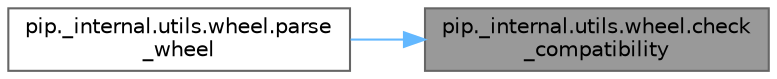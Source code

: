 digraph "pip._internal.utils.wheel.check_compatibility"
{
 // LATEX_PDF_SIZE
  bgcolor="transparent";
  edge [fontname=Helvetica,fontsize=10,labelfontname=Helvetica,labelfontsize=10];
  node [fontname=Helvetica,fontsize=10,shape=box,height=0.2,width=0.4];
  rankdir="RL";
  Node1 [id="Node000001",label="pip._internal.utils.wheel.check\l_compatibility",height=0.2,width=0.4,color="gray40", fillcolor="grey60", style="filled", fontcolor="black",tooltip=" "];
  Node1 -> Node2 [id="edge1_Node000001_Node000002",dir="back",color="steelblue1",style="solid",tooltip=" "];
  Node2 [id="Node000002",label="pip._internal.utils.wheel.parse\l_wheel",height=0.2,width=0.4,color="grey40", fillcolor="white", style="filled",URL="$namespacepip_1_1__internal_1_1utils_1_1wheel.html#a7c8d22f8f11fcf598028f89a45452b62",tooltip=" "];
}
